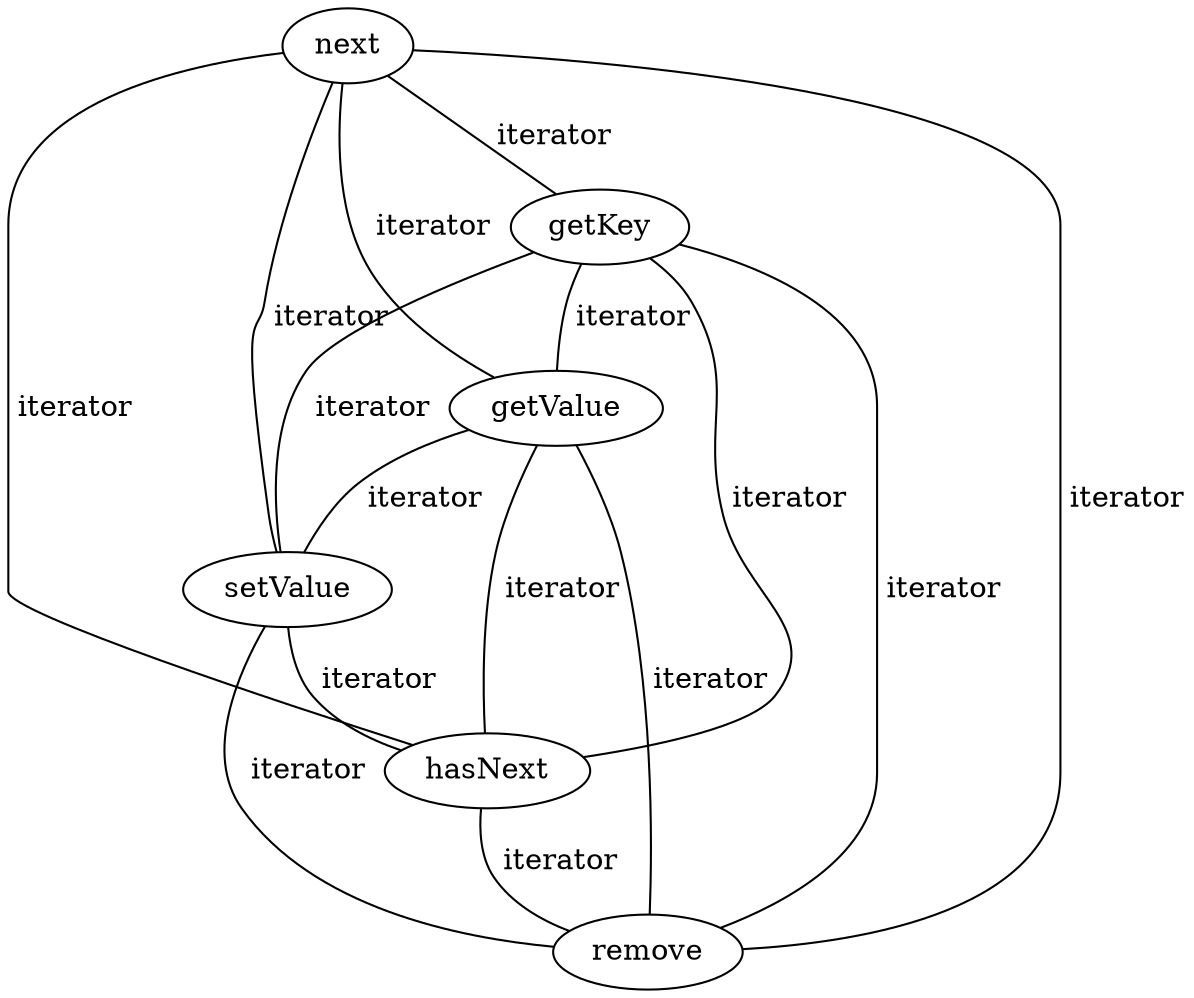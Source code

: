 digraph G {
next;
getKey;
getValue;
setValue;
hasNext;
remove;
next -> getKey [label=" iterator", dir=none];
next -> getValue [label=" iterator", dir=none];
next -> setValue [label=" iterator", dir=none];
next -> hasNext [label=" iterator", dir=none];
next -> remove [label=" iterator", dir=none];
getKey -> getValue [label=" iterator", dir=none];
getKey -> setValue [label=" iterator", dir=none];
getKey -> hasNext [label=" iterator", dir=none];
getKey -> remove [label=" iterator", dir=none];
getValue -> setValue [label=" iterator", dir=none];
getValue -> hasNext [label=" iterator", dir=none];
getValue -> remove [label=" iterator", dir=none];
setValue -> hasNext [label=" iterator", dir=none];
setValue -> remove [label=" iterator", dir=none];
hasNext -> remove [label=" iterator", dir=none];
}